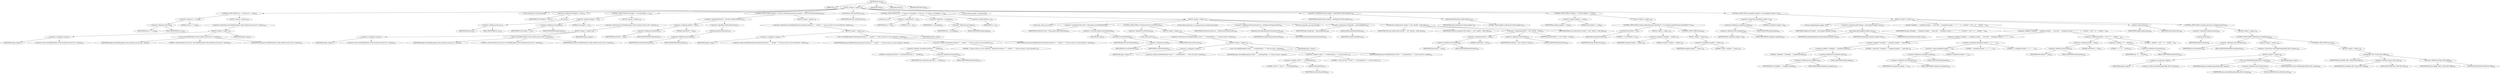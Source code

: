 digraph "execute" {  
"637" [label = <(METHOD,execute)<SUB>406</SUB>> ]
"32" [label = <(PARAM,this)<SUB>406</SUB>> ]
"638" [label = <(BLOCK,&lt;empty&gt;,&lt;empty&gt;)<SUB>406</SUB>> ]
"639" [label = <(CONTROL_STRUCTURE,if (src == null),if (src == null))<SUB>409</SUB>> ]
"640" [label = <(&lt;operator&gt;.equals,src == null)<SUB>409</SUB>> ]
"641" [label = <(&lt;operator&gt;.fieldAccess,this.src)<SUB>409</SUB>> ]
"642" [label = <(IDENTIFIER,this,src == null)<SUB>409</SUB>> ]
"643" [label = <(FIELD_IDENTIFIER,src,src)<SUB>409</SUB>> ]
"644" [label = <(LITERAL,null,src == null)<SUB>409</SUB>> ]
"645" [label = <(BLOCK,&lt;empty&gt;,&lt;empty&gt;)<SUB>409</SUB>> ]
"646" [label = <(&lt;operator&gt;.throw,throw new BuildException(&quot;srcdir attribute must be set!&quot;, location);)<SUB>410</SUB>> ]
"647" [label = <(BLOCK,&lt;empty&gt;,&lt;empty&gt;)<SUB>410</SUB>> ]
"648" [label = <(&lt;operator&gt;.assignment,&lt;empty&gt;)> ]
"649" [label = <(IDENTIFIER,$obj4,&lt;empty&gt;)> ]
"650" [label = <(&lt;operator&gt;.alloc,new BuildException(&quot;srcdir attribute must be set!&quot;, location))<SUB>410</SUB>> ]
"651" [label = <(&lt;init&gt;,new BuildException(&quot;srcdir attribute must be set!&quot;, location))<SUB>410</SUB>> ]
"652" [label = <(IDENTIFIER,$obj4,new BuildException(&quot;srcdir attribute must be set!&quot;, location))> ]
"653" [label = <(LITERAL,&quot;srcdir attribute must be set!&quot;,new BuildException(&quot;srcdir attribute must be set!&quot;, location))<SUB>410</SUB>> ]
"654" [label = <(IDENTIFIER,location,new BuildException(&quot;srcdir attribute must be set!&quot;, location))<SUB>410</SUB>> ]
"655" [label = <(IDENTIFIER,$obj4,&lt;empty&gt;)> ]
"656" [label = <(LOCAL,String[] list: java.lang.String[])> ]
"657" [label = <(&lt;operator&gt;.assignment,String[] list = list())<SUB>412</SUB>> ]
"658" [label = <(IDENTIFIER,list,String[] list = list())<SUB>412</SUB>> ]
"659" [label = <(list,list())<SUB>412</SUB>> ]
"660" [label = <(&lt;operator&gt;.fieldAccess,this.src)<SUB>412</SUB>> ]
"661" [label = <(IDENTIFIER,this,list())<SUB>412</SUB>> ]
"662" [label = <(FIELD_IDENTIFIER,src,src)<SUB>412</SUB>> ]
"663" [label = <(CONTROL_STRUCTURE,if (list.length == 0),if (list.length == 0))<SUB>413</SUB>> ]
"664" [label = <(&lt;operator&gt;.equals,list.length == 0)<SUB>413</SUB>> ]
"665" [label = <(&lt;operator&gt;.fieldAccess,list.length)<SUB>413</SUB>> ]
"666" [label = <(IDENTIFIER,list,list.length == 0)<SUB>413</SUB>> ]
"667" [label = <(FIELD_IDENTIFIER,length,length)<SUB>413</SUB>> ]
"668" [label = <(LITERAL,0,list.length == 0)<SUB>413</SUB>> ]
"669" [label = <(BLOCK,&lt;empty&gt;,&lt;empty&gt;)<SUB>413</SUB>> ]
"670" [label = <(&lt;operator&gt;.throw,throw new BuildException(&quot;srcdir attribute must be set!&quot;, location);)<SUB>414</SUB>> ]
"671" [label = <(BLOCK,&lt;empty&gt;,&lt;empty&gt;)<SUB>414</SUB>> ]
"672" [label = <(&lt;operator&gt;.assignment,&lt;empty&gt;)> ]
"673" [label = <(IDENTIFIER,$obj5,&lt;empty&gt;)> ]
"674" [label = <(&lt;operator&gt;.alloc,new BuildException(&quot;srcdir attribute must be set!&quot;, location))<SUB>414</SUB>> ]
"675" [label = <(&lt;init&gt;,new BuildException(&quot;srcdir attribute must be set!&quot;, location))<SUB>414</SUB>> ]
"676" [label = <(IDENTIFIER,$obj5,new BuildException(&quot;srcdir attribute must be set!&quot;, location))> ]
"677" [label = <(LITERAL,&quot;srcdir attribute must be set!&quot;,new BuildException(&quot;srcdir attribute must be set!&quot;, location))<SUB>414</SUB>> ]
"678" [label = <(IDENTIFIER,location,new BuildException(&quot;srcdir attribute must be set!&quot;, location))<SUB>414</SUB>> ]
"679" [label = <(IDENTIFIER,$obj5,&lt;empty&gt;)> ]
"680" [label = <(CONTROL_STRUCTURE,if (destDir != null &amp;&amp; !destDir.isDirectory()),if (destDir != null &amp;&amp; !destDir.isDirectory()))<SUB>417</SUB>> ]
"681" [label = <(&lt;operator&gt;.logicalAnd,destDir != null &amp;&amp; !destDir.isDirectory())<SUB>417</SUB>> ]
"682" [label = <(&lt;operator&gt;.notEquals,destDir != null)<SUB>417</SUB>> ]
"683" [label = <(&lt;operator&gt;.fieldAccess,this.destDir)<SUB>417</SUB>> ]
"684" [label = <(IDENTIFIER,this,destDir != null)<SUB>417</SUB>> ]
"685" [label = <(FIELD_IDENTIFIER,destDir,destDir)<SUB>417</SUB>> ]
"686" [label = <(LITERAL,null,destDir != null)<SUB>417</SUB>> ]
"687" [label = <(&lt;operator&gt;.logicalNot,!destDir.isDirectory())<SUB>417</SUB>> ]
"688" [label = <(isDirectory,destDir.isDirectory())<SUB>417</SUB>> ]
"689" [label = <(&lt;operator&gt;.fieldAccess,this.destDir)<SUB>417</SUB>> ]
"690" [label = <(IDENTIFIER,this,destDir.isDirectory())<SUB>417</SUB>> ]
"691" [label = <(FIELD_IDENTIFIER,destDir,destDir)<SUB>417</SUB>> ]
"692" [label = <(BLOCK,&lt;empty&gt;,&lt;empty&gt;)<SUB>417</SUB>> ]
"693" [label = <(&lt;operator&gt;.throw,throw new BuildException(&quot;destination directory \&quot;&quot; + destDir + &quot;\&quot; does not exist or is not a directory&quot;, location);)<SUB>418</SUB>> ]
"694" [label = <(BLOCK,&lt;empty&gt;,&lt;empty&gt;)<SUB>418</SUB>> ]
"695" [label = <(&lt;operator&gt;.assignment,&lt;empty&gt;)> ]
"696" [label = <(IDENTIFIER,$obj6,&lt;empty&gt;)> ]
"697" [label = <(&lt;operator&gt;.alloc,new BuildException(&quot;destination directory \&quot;&quot; + destDir + &quot;\&quot; does not exist or is not a directory&quot;, location))<SUB>418</SUB>> ]
"698" [label = <(&lt;init&gt;,new BuildException(&quot;destination directory \&quot;&quot; + destDir + &quot;\&quot; does not exist or is not a directory&quot;, location))<SUB>418</SUB>> ]
"699" [label = <(IDENTIFIER,$obj6,new BuildException(&quot;destination directory \&quot;&quot; + destDir + &quot;\&quot; does not exist or is not a directory&quot;, location))> ]
"700" [label = <(&lt;operator&gt;.addition,&quot;destination directory \&quot;&quot; + destDir + &quot;\&quot; does not exist or is not a directory&quot;)<SUB>418</SUB>> ]
"701" [label = <(&lt;operator&gt;.addition,&quot;destination directory \&quot;&quot; + destDir)<SUB>418</SUB>> ]
"702" [label = <(LITERAL,&quot;destination directory \&quot;&quot;,&quot;destination directory \&quot;&quot; + destDir)<SUB>418</SUB>> ]
"703" [label = <(&lt;operator&gt;.fieldAccess,this.destDir)<SUB>418</SUB>> ]
"704" [label = <(IDENTIFIER,this,&quot;destination directory \&quot;&quot; + destDir)<SUB>418</SUB>> ]
"705" [label = <(FIELD_IDENTIFIER,destDir,destDir)<SUB>418</SUB>> ]
"706" [label = <(LITERAL,&quot;\&quot; does not exist or is not a directory&quot;,&quot;destination directory \&quot;&quot; + destDir + &quot;\&quot; does not exist or is not a directory&quot;)<SUB>418</SUB>> ]
"707" [label = <(IDENTIFIER,location,new BuildException(&quot;destination directory \&quot;&quot; + destDir + &quot;\&quot; does not exist or is not a directory&quot;, location))<SUB>418</SUB>> ]
"708" [label = <(IDENTIFIER,$obj6,&lt;empty&gt;)> ]
"709" [label = <(resetFileLists,this.resetFileLists())<SUB>423</SUB>> ]
"31" [label = <(IDENTIFIER,this,this.resetFileLists())<SUB>423</SUB>> ]
"710" [label = <(CONTROL_STRUCTURE,for (int i = 0; Some(i &lt; list.length); i++),for (int i = 0; Some(i &lt; list.length); i++))<SUB>424</SUB>> ]
"711" [label = <(LOCAL,int i: int)> ]
"712" [label = <(&lt;operator&gt;.assignment,int i = 0)<SUB>424</SUB>> ]
"713" [label = <(IDENTIFIER,i,int i = 0)<SUB>424</SUB>> ]
"714" [label = <(LITERAL,0,int i = 0)<SUB>424</SUB>> ]
"715" [label = <(&lt;operator&gt;.lessThan,i &lt; list.length)<SUB>424</SUB>> ]
"716" [label = <(IDENTIFIER,i,i &lt; list.length)<SUB>424</SUB>> ]
"717" [label = <(&lt;operator&gt;.fieldAccess,list.length)<SUB>424</SUB>> ]
"718" [label = <(IDENTIFIER,list,i &lt; list.length)<SUB>424</SUB>> ]
"719" [label = <(FIELD_IDENTIFIER,length,length)<SUB>424</SUB>> ]
"720" [label = <(&lt;operator&gt;.postIncrement,i++)<SUB>424</SUB>> ]
"721" [label = <(IDENTIFIER,i,i++)<SUB>424</SUB>> ]
"722" [label = <(BLOCK,&lt;empty&gt;,&lt;empty&gt;)<SUB>424</SUB>> ]
"723" [label = <(LOCAL,File srcDir: java.io.File)> ]
"724" [label = <(&lt;operator&gt;.assignment,File srcDir = (File) project.resolveFile(list[i]))<SUB>425</SUB>> ]
"725" [label = <(IDENTIFIER,srcDir,File srcDir = (File) project.resolveFile(list[i]))<SUB>425</SUB>> ]
"726" [label = <(&lt;operator&gt;.cast,(File) project.resolveFile(list[i]))<SUB>425</SUB>> ]
"727" [label = <(TYPE_REF,File,File)<SUB>425</SUB>> ]
"728" [label = <(resolveFile,resolveFile(list[i]))<SUB>425</SUB>> ]
"729" [label = <(IDENTIFIER,project,resolveFile(list[i]))<SUB>425</SUB>> ]
"730" [label = <(&lt;operator&gt;.indexAccess,list[i])<SUB>425</SUB>> ]
"731" [label = <(IDENTIFIER,list,resolveFile(list[i]))<SUB>425</SUB>> ]
"732" [label = <(IDENTIFIER,i,resolveFile(list[i]))<SUB>425</SUB>> ]
"733" [label = <(CONTROL_STRUCTURE,if (!srcDir.exists()),if (!srcDir.exists()))<SUB>426</SUB>> ]
"734" [label = <(&lt;operator&gt;.logicalNot,!srcDir.exists())<SUB>426</SUB>> ]
"735" [label = <(exists,srcDir.exists())<SUB>426</SUB>> ]
"736" [label = <(IDENTIFIER,srcDir,srcDir.exists())<SUB>426</SUB>> ]
"737" [label = <(BLOCK,&lt;empty&gt;,&lt;empty&gt;)<SUB>426</SUB>> ]
"738" [label = <(&lt;operator&gt;.throw,throw new BuildException(&quot;srcdir \&quot;&quot; + srcDir.getPath() + &quot;\&quot; does not exist!&quot;, location);)<SUB>427</SUB>> ]
"739" [label = <(BLOCK,&lt;empty&gt;,&lt;empty&gt;)<SUB>427</SUB>> ]
"740" [label = <(&lt;operator&gt;.assignment,&lt;empty&gt;)> ]
"741" [label = <(IDENTIFIER,$obj7,&lt;empty&gt;)> ]
"742" [label = <(&lt;operator&gt;.alloc,new BuildException(&quot;srcdir \&quot;&quot; + srcDir.getPath() + &quot;\&quot; does not exist!&quot;, location))<SUB>427</SUB>> ]
"743" [label = <(&lt;init&gt;,new BuildException(&quot;srcdir \&quot;&quot; + srcDir.getPath() + &quot;\&quot; does not exist!&quot;, location))<SUB>427</SUB>> ]
"744" [label = <(IDENTIFIER,$obj7,new BuildException(&quot;srcdir \&quot;&quot; + srcDir.getPath() + &quot;\&quot; does not exist!&quot;, location))> ]
"745" [label = <(&lt;operator&gt;.addition,&quot;srcdir \&quot;&quot; + srcDir.getPath() + &quot;\&quot; does not exist!&quot;)<SUB>427</SUB>> ]
"746" [label = <(&lt;operator&gt;.addition,&quot;srcdir \&quot;&quot; + srcDir.getPath())<SUB>427</SUB>> ]
"747" [label = <(LITERAL,&quot;srcdir \&quot;&quot;,&quot;srcdir \&quot;&quot; + srcDir.getPath())<SUB>427</SUB>> ]
"748" [label = <(getPath,srcDir.getPath())<SUB>427</SUB>> ]
"749" [label = <(IDENTIFIER,srcDir,srcDir.getPath())<SUB>427</SUB>> ]
"750" [label = <(LITERAL,&quot;\&quot; does not exist!&quot;,&quot;srcdir \&quot;&quot; + srcDir.getPath() + &quot;\&quot; does not exist!&quot;)<SUB>427</SUB>> ]
"751" [label = <(IDENTIFIER,location,new BuildException(&quot;srcdir \&quot;&quot; + srcDir.getPath() + &quot;\&quot; does not exist!&quot;, location))<SUB>427</SUB>> ]
"752" [label = <(IDENTIFIER,$obj7,&lt;empty&gt;)> ]
"753" [label = <(LOCAL,DirectoryScanner ds: org.apache.tools.ant.DirectoryScanner)> ]
"754" [label = <(&lt;operator&gt;.assignment,DirectoryScanner ds = getDirectoryScanner(srcDir))<SUB>430</SUB>> ]
"755" [label = <(IDENTIFIER,ds,DirectoryScanner ds = getDirectoryScanner(srcDir))<SUB>430</SUB>> ]
"756" [label = <(getDirectoryScanner,getDirectoryScanner(srcDir))<SUB>430</SUB>> ]
"33" [label = <(IDENTIFIER,this,getDirectoryScanner(srcDir))<SUB>430</SUB>> ]
"757" [label = <(IDENTIFIER,srcDir,getDirectoryScanner(srcDir))<SUB>430</SUB>> ]
"758" [label = <(LOCAL,String[] files: java.lang.String[])> ]
"759" [label = <(&lt;operator&gt;.assignment,String[] files = getIncludedFiles())<SUB>432</SUB>> ]
"760" [label = <(IDENTIFIER,files,String[] files = getIncludedFiles())<SUB>432</SUB>> ]
"761" [label = <(getIncludedFiles,getIncludedFiles())<SUB>432</SUB>> ]
"762" [label = <(IDENTIFIER,ds,getIncludedFiles())<SUB>432</SUB>> ]
"763" [label = <(scanDir,this.scanDir(srcDir, destDir != null ? destDir : srcDir, files))<SUB>434</SUB>> ]
"34" [label = <(IDENTIFIER,this,this.scanDir(srcDir, destDir != null ? destDir : srcDir, files))<SUB>434</SUB>> ]
"764" [label = <(IDENTIFIER,srcDir,this.scanDir(srcDir, destDir != null ? destDir : srcDir, files))<SUB>434</SUB>> ]
"765" [label = <(&lt;operator&gt;.conditional,destDir != null ? destDir : srcDir)<SUB>434</SUB>> ]
"766" [label = <(&lt;operator&gt;.notEquals,destDir != null)<SUB>434</SUB>> ]
"767" [label = <(&lt;operator&gt;.fieldAccess,this.destDir)<SUB>434</SUB>> ]
"768" [label = <(IDENTIFIER,this,destDir != null)<SUB>434</SUB>> ]
"769" [label = <(FIELD_IDENTIFIER,destDir,destDir)<SUB>434</SUB>> ]
"770" [label = <(LITERAL,null,destDir != null)<SUB>434</SUB>> ]
"771" [label = <(&lt;operator&gt;.fieldAccess,this.destDir)<SUB>434</SUB>> ]
"772" [label = <(IDENTIFIER,this,destDir != null ? destDir : srcDir)<SUB>434</SUB>> ]
"773" [label = <(FIELD_IDENTIFIER,destDir,destDir)<SUB>434</SUB>> ]
"774" [label = <(IDENTIFIER,srcDir,destDir != null ? destDir : srcDir)<SUB>434</SUB>> ]
"775" [label = <(IDENTIFIER,files,this.scanDir(srcDir, destDir != null ? destDir : srcDir, files))<SUB>434</SUB>> ]
"776" [label = <(LOCAL,String compiler: java.lang.String)> ]
"777" [label = <(&lt;operator&gt;.assignment,String compiler = getProperty(&quot;build.compiler&quot;))<SUB>439</SUB>> ]
"778" [label = <(IDENTIFIER,compiler,String compiler = getProperty(&quot;build.compiler&quot;))<SUB>439</SUB>> ]
"779" [label = <(getProperty,getProperty(&quot;build.compiler&quot;))<SUB>439</SUB>> ]
"780" [label = <(IDENTIFIER,project,getProperty(&quot;build.compiler&quot;))<SUB>439</SUB>> ]
"781" [label = <(LITERAL,&quot;build.compiler&quot;,getProperty(&quot;build.compiler&quot;))<SUB>439</SUB>> ]
"782" [label = <(CONTROL_STRUCTURE,if (compiler == null),if (compiler == null))<SUB>440</SUB>> ]
"783" [label = <(&lt;operator&gt;.equals,compiler == null)<SUB>440</SUB>> ]
"784" [label = <(IDENTIFIER,compiler,compiler == null)<SUB>440</SUB>> ]
"785" [label = <(LITERAL,null,compiler == null)<SUB>440</SUB>> ]
"786" [label = <(BLOCK,&lt;empty&gt;,&lt;empty&gt;)<SUB>440</SUB>> ]
"787" [label = <(CONTROL_STRUCTURE,if (Project.getJavaVersion().startsWith(&quot;1.3&quot;)),if (Project.getJavaVersion().startsWith(&quot;1.3&quot;)))<SUB>441</SUB>> ]
"788" [label = <(startsWith,startsWith(&quot;1.3&quot;))<SUB>441</SUB>> ]
"789" [label = <(getJavaVersion,getJavaVersion())<SUB>441</SUB>> ]
"790" [label = <(IDENTIFIER,Project,getJavaVersion())<SUB>441</SUB>> ]
"791" [label = <(LITERAL,&quot;1.3&quot;,startsWith(&quot;1.3&quot;))<SUB>441</SUB>> ]
"792" [label = <(BLOCK,&lt;empty&gt;,&lt;empty&gt;)<SUB>441</SUB>> ]
"793" [label = <(&lt;operator&gt;.assignment,compiler = &quot;modern&quot;)<SUB>442</SUB>> ]
"794" [label = <(IDENTIFIER,compiler,compiler = &quot;modern&quot;)<SUB>442</SUB>> ]
"795" [label = <(LITERAL,&quot;modern&quot;,compiler = &quot;modern&quot;)<SUB>442</SUB>> ]
"796" [label = <(CONTROL_STRUCTURE,else,else)<SUB>443</SUB>> ]
"797" [label = <(BLOCK,&lt;empty&gt;,&lt;empty&gt;)<SUB>443</SUB>> ]
"798" [label = <(&lt;operator&gt;.assignment,compiler = &quot;classic&quot;)<SUB>444</SUB>> ]
"799" [label = <(IDENTIFIER,compiler,compiler = &quot;classic&quot;)<SUB>444</SUB>> ]
"800" [label = <(LITERAL,&quot;classic&quot;,compiler = &quot;classic&quot;)<SUB>444</SUB>> ]
"801" [label = <(CONTROL_STRUCTURE,if (compileList.length &gt; 0),if (compileList.length &gt; 0))<SUB>448</SUB>> ]
"802" [label = <(&lt;operator&gt;.greaterThan,compileList.length &gt; 0)<SUB>448</SUB>> ]
"803" [label = <(&lt;operator&gt;.fieldAccess,compileList.length)<SUB>448</SUB>> ]
"804" [label = <(&lt;operator&gt;.fieldAccess,this.compileList)<SUB>448</SUB>> ]
"805" [label = <(IDENTIFIER,this,compileList.length &gt; 0)<SUB>448</SUB>> ]
"806" [label = <(FIELD_IDENTIFIER,compileList,compileList)<SUB>448</SUB>> ]
"807" [label = <(FIELD_IDENTIFIER,length,length)<SUB>448</SUB>> ]
"808" [label = <(LITERAL,0,compileList.length &gt; 0)<SUB>448</SUB>> ]
"809" [label = <(BLOCK,&lt;empty&gt;,&lt;empty&gt;)<SUB>448</SUB>> ]
"810" [label = <(LOCAL,CompilerAdapter adapter: ANY)> ]
"811" [label = <(&lt;operator&gt;.assignment,ANY adapter = getCompiler(compiler, this))<SUB>450</SUB>> ]
"812" [label = <(IDENTIFIER,adapter,ANY adapter = getCompiler(compiler, this))<SUB>450</SUB>> ]
"813" [label = <(getCompiler,getCompiler(compiler, this))<SUB>450</SUB>> ]
"814" [label = <(IDENTIFIER,CompilerAdapterFactory,getCompiler(compiler, this))<SUB>450</SUB>> ]
"815" [label = <(IDENTIFIER,compiler,getCompiler(compiler, this))<SUB>451</SUB>> ]
"35" [label = <(IDENTIFIER,this,getCompiler(compiler, this))<SUB>451</SUB>> ]
"816" [label = <(log,log(&quot;Compiling &quot; + compileList.length + &quot; source file&quot; + (compileList.length == 1 ? &quot;&quot; : &quot;s&quot;) + (destDir != null ? &quot; to &quot; + destDir : &quot;&quot;)))<SUB>452</SUB>> ]
"36" [label = <(IDENTIFIER,this,log(&quot;Compiling &quot; + compileList.length + &quot; source file&quot; + (compileList.length == 1 ? &quot;&quot; : &quot;s&quot;) + (destDir != null ? &quot; to &quot; + destDir : &quot;&quot;)))<SUB>452</SUB>> ]
"817" [label = <(&lt;operator&gt;.addition,&quot;Compiling &quot; + compileList.length + &quot; source file&quot; + (compileList.length == 1 ? &quot;&quot; : &quot;s&quot;) + (destDir != null ? &quot; to &quot; + destDir : &quot;&quot;))<SUB>452</SUB>> ]
"818" [label = <(&lt;operator&gt;.addition,&quot;Compiling &quot; + compileList.length + &quot; source file&quot; + (compileList.length == 1 ? &quot;&quot; : &quot;s&quot;))<SUB>452</SUB>> ]
"819" [label = <(&lt;operator&gt;.addition,&quot;Compiling &quot; + compileList.length + &quot; source file&quot;)<SUB>452</SUB>> ]
"820" [label = <(&lt;operator&gt;.addition,&quot;Compiling &quot; + compileList.length)<SUB>452</SUB>> ]
"821" [label = <(LITERAL,&quot;Compiling &quot;,&quot;Compiling &quot; + compileList.length)<SUB>452</SUB>> ]
"822" [label = <(&lt;operator&gt;.fieldAccess,compileList.length)<SUB>452</SUB>> ]
"823" [label = <(&lt;operator&gt;.fieldAccess,this.compileList)<SUB>452</SUB>> ]
"824" [label = <(IDENTIFIER,this,&quot;Compiling &quot; + compileList.length)<SUB>452</SUB>> ]
"825" [label = <(FIELD_IDENTIFIER,compileList,compileList)<SUB>452</SUB>> ]
"826" [label = <(FIELD_IDENTIFIER,length,length)<SUB>452</SUB>> ]
"827" [label = <(LITERAL,&quot; source file&quot;,&quot;Compiling &quot; + compileList.length + &quot; source file&quot;)<SUB>453</SUB>> ]
"828" [label = <(&lt;operator&gt;.conditional,compileList.length == 1 ? &quot;&quot; : &quot;s&quot;)<SUB>454</SUB>> ]
"829" [label = <(&lt;operator&gt;.equals,compileList.length == 1)<SUB>454</SUB>> ]
"830" [label = <(&lt;operator&gt;.fieldAccess,compileList.length)<SUB>454</SUB>> ]
"831" [label = <(&lt;operator&gt;.fieldAccess,this.compileList)<SUB>454</SUB>> ]
"832" [label = <(IDENTIFIER,this,compileList.length == 1)<SUB>454</SUB>> ]
"833" [label = <(FIELD_IDENTIFIER,compileList,compileList)<SUB>454</SUB>> ]
"834" [label = <(FIELD_IDENTIFIER,length,length)<SUB>454</SUB>> ]
"835" [label = <(LITERAL,1,compileList.length == 1)<SUB>454</SUB>> ]
"836" [label = <(LITERAL,&quot;&quot;,compileList.length == 1 ? &quot;&quot; : &quot;s&quot;)<SUB>454</SUB>> ]
"837" [label = <(LITERAL,&quot;s&quot;,compileList.length == 1 ? &quot;&quot; : &quot;s&quot;)<SUB>454</SUB>> ]
"838" [label = <(&lt;operator&gt;.conditional,destDir != null ? &quot; to &quot; + destDir : &quot;&quot;)<SUB>455</SUB>> ]
"839" [label = <(&lt;operator&gt;.notEquals,destDir != null)<SUB>455</SUB>> ]
"840" [label = <(&lt;operator&gt;.fieldAccess,this.destDir)<SUB>455</SUB>> ]
"841" [label = <(IDENTIFIER,this,destDir != null)<SUB>455</SUB>> ]
"842" [label = <(FIELD_IDENTIFIER,destDir,destDir)<SUB>455</SUB>> ]
"843" [label = <(LITERAL,null,destDir != null)<SUB>455</SUB>> ]
"844" [label = <(&lt;operator&gt;.addition,&quot; to &quot; + destDir)<SUB>455</SUB>> ]
"845" [label = <(LITERAL,&quot; to &quot;,&quot; to &quot; + destDir)<SUB>455</SUB>> ]
"846" [label = <(&lt;operator&gt;.fieldAccess,this.destDir)<SUB>455</SUB>> ]
"847" [label = <(IDENTIFIER,this,&quot; to &quot; + destDir)<SUB>455</SUB>> ]
"848" [label = <(FIELD_IDENTIFIER,destDir,destDir)<SUB>455</SUB>> ]
"849" [label = <(LITERAL,&quot;&quot;,destDir != null ? &quot; to &quot; + destDir : &quot;&quot;)<SUB>455</SUB>> ]
"850" [label = <(setJavac,setJavac(this))<SUB>458</SUB>> ]
"851" [label = <(IDENTIFIER,adapter,setJavac(this))<SUB>458</SUB>> ]
"37" [label = <(IDENTIFIER,this,setJavac(this))<SUB>458</SUB>> ]
"852" [label = <(CONTROL_STRUCTURE,if (!adapter.execute()),if (!adapter.execute()))<SUB>461</SUB>> ]
"853" [label = <(&lt;operator&gt;.logicalNot,!adapter.execute())<SUB>461</SUB>> ]
"854" [label = <(execute,execute())<SUB>461</SUB>> ]
"855" [label = <(IDENTIFIER,adapter,execute())<SUB>461</SUB>> ]
"856" [label = <(BLOCK,&lt;empty&gt;,&lt;empty&gt;)<SUB>461</SUB>> ]
"857" [label = <(CONTROL_STRUCTURE,if (failOnError),if (failOnError))<SUB>462</SUB>> ]
"858" [label = <(&lt;operator&gt;.fieldAccess,this.failOnError)<SUB>462</SUB>> ]
"859" [label = <(IDENTIFIER,this,if (failOnError))<SUB>462</SUB>> ]
"860" [label = <(FIELD_IDENTIFIER,failOnError,failOnError)<SUB>462</SUB>> ]
"861" [label = <(BLOCK,&lt;empty&gt;,&lt;empty&gt;)<SUB>462</SUB>> ]
"862" [label = <(&lt;operator&gt;.throw,throw new BuildException(FAIL_MSG, location);)<SUB>463</SUB>> ]
"863" [label = <(BLOCK,&lt;empty&gt;,&lt;empty&gt;)<SUB>463</SUB>> ]
"864" [label = <(&lt;operator&gt;.assignment,&lt;empty&gt;)> ]
"865" [label = <(IDENTIFIER,$obj8,&lt;empty&gt;)> ]
"866" [label = <(&lt;operator&gt;.alloc,new BuildException(FAIL_MSG, location))<SUB>463</SUB>> ]
"867" [label = <(&lt;init&gt;,new BuildException(FAIL_MSG, location))<SUB>463</SUB>> ]
"868" [label = <(IDENTIFIER,$obj8,new BuildException(FAIL_MSG, location))> ]
"869" [label = <(&lt;operator&gt;.fieldAccess,Javac.FAIL_MSG)<SUB>463</SUB>> ]
"870" [label = <(IDENTIFIER,Javac,new BuildException(FAIL_MSG, location))<SUB>463</SUB>> ]
"871" [label = <(FIELD_IDENTIFIER,FAIL_MSG,FAIL_MSG)<SUB>463</SUB>> ]
"872" [label = <(IDENTIFIER,location,new BuildException(FAIL_MSG, location))<SUB>463</SUB>> ]
"873" [label = <(IDENTIFIER,$obj8,&lt;empty&gt;)> ]
"874" [label = <(CONTROL_STRUCTURE,else,else)<SUB>465</SUB>> ]
"875" [label = <(BLOCK,&lt;empty&gt;,&lt;empty&gt;)<SUB>465</SUB>> ]
"876" [label = <(log,log(FAIL_MSG, Project.MSG_ERR))<SUB>466</SUB>> ]
"38" [label = <(IDENTIFIER,this,log(FAIL_MSG, Project.MSG_ERR))<SUB>466</SUB>> ]
"877" [label = <(&lt;operator&gt;.fieldAccess,Javac.FAIL_MSG)<SUB>466</SUB>> ]
"878" [label = <(IDENTIFIER,Javac,log(FAIL_MSG, Project.MSG_ERR))<SUB>466</SUB>> ]
"879" [label = <(FIELD_IDENTIFIER,FAIL_MSG,FAIL_MSG)<SUB>466</SUB>> ]
"880" [label = <(&lt;operator&gt;.fieldAccess,Project.MSG_ERR)<SUB>466</SUB>> ]
"881" [label = <(IDENTIFIER,Project,log(FAIL_MSG, Project.MSG_ERR))<SUB>466</SUB>> ]
"882" [label = <(FIELD_IDENTIFIER,MSG_ERR,MSG_ERR)<SUB>466</SUB>> ]
"883" [label = <(MODIFIER,PUBLIC)> ]
"884" [label = <(MODIFIER,VIRTUAL)> ]
"885" [label = <(METHOD_RETURN,void)<SUB>406</SUB>> ]
  "637" -> "32" 
  "637" -> "638" 
  "637" -> "883" 
  "637" -> "884" 
  "637" -> "885" 
  "638" -> "639" 
  "638" -> "656" 
  "638" -> "657" 
  "638" -> "663" 
  "638" -> "680" 
  "638" -> "709" 
  "638" -> "710" 
  "638" -> "776" 
  "638" -> "777" 
  "638" -> "782" 
  "638" -> "801" 
  "639" -> "640" 
  "639" -> "645" 
  "640" -> "641" 
  "640" -> "644" 
  "641" -> "642" 
  "641" -> "643" 
  "645" -> "646" 
  "646" -> "647" 
  "647" -> "648" 
  "647" -> "651" 
  "647" -> "655" 
  "648" -> "649" 
  "648" -> "650" 
  "651" -> "652" 
  "651" -> "653" 
  "651" -> "654" 
  "657" -> "658" 
  "657" -> "659" 
  "659" -> "660" 
  "660" -> "661" 
  "660" -> "662" 
  "663" -> "664" 
  "663" -> "669" 
  "664" -> "665" 
  "664" -> "668" 
  "665" -> "666" 
  "665" -> "667" 
  "669" -> "670" 
  "670" -> "671" 
  "671" -> "672" 
  "671" -> "675" 
  "671" -> "679" 
  "672" -> "673" 
  "672" -> "674" 
  "675" -> "676" 
  "675" -> "677" 
  "675" -> "678" 
  "680" -> "681" 
  "680" -> "692" 
  "681" -> "682" 
  "681" -> "687" 
  "682" -> "683" 
  "682" -> "686" 
  "683" -> "684" 
  "683" -> "685" 
  "687" -> "688" 
  "688" -> "689" 
  "689" -> "690" 
  "689" -> "691" 
  "692" -> "693" 
  "693" -> "694" 
  "694" -> "695" 
  "694" -> "698" 
  "694" -> "708" 
  "695" -> "696" 
  "695" -> "697" 
  "698" -> "699" 
  "698" -> "700" 
  "698" -> "707" 
  "700" -> "701" 
  "700" -> "706" 
  "701" -> "702" 
  "701" -> "703" 
  "703" -> "704" 
  "703" -> "705" 
  "709" -> "31" 
  "710" -> "711" 
  "710" -> "712" 
  "710" -> "715" 
  "710" -> "720" 
  "710" -> "722" 
  "712" -> "713" 
  "712" -> "714" 
  "715" -> "716" 
  "715" -> "717" 
  "717" -> "718" 
  "717" -> "719" 
  "720" -> "721" 
  "722" -> "723" 
  "722" -> "724" 
  "722" -> "733" 
  "722" -> "753" 
  "722" -> "754" 
  "722" -> "758" 
  "722" -> "759" 
  "722" -> "763" 
  "724" -> "725" 
  "724" -> "726" 
  "726" -> "727" 
  "726" -> "728" 
  "728" -> "729" 
  "728" -> "730" 
  "730" -> "731" 
  "730" -> "732" 
  "733" -> "734" 
  "733" -> "737" 
  "734" -> "735" 
  "735" -> "736" 
  "737" -> "738" 
  "738" -> "739" 
  "739" -> "740" 
  "739" -> "743" 
  "739" -> "752" 
  "740" -> "741" 
  "740" -> "742" 
  "743" -> "744" 
  "743" -> "745" 
  "743" -> "751" 
  "745" -> "746" 
  "745" -> "750" 
  "746" -> "747" 
  "746" -> "748" 
  "748" -> "749" 
  "754" -> "755" 
  "754" -> "756" 
  "756" -> "33" 
  "756" -> "757" 
  "759" -> "760" 
  "759" -> "761" 
  "761" -> "762" 
  "763" -> "34" 
  "763" -> "764" 
  "763" -> "765" 
  "763" -> "775" 
  "765" -> "766" 
  "765" -> "771" 
  "765" -> "774" 
  "766" -> "767" 
  "766" -> "770" 
  "767" -> "768" 
  "767" -> "769" 
  "771" -> "772" 
  "771" -> "773" 
  "777" -> "778" 
  "777" -> "779" 
  "779" -> "780" 
  "779" -> "781" 
  "782" -> "783" 
  "782" -> "786" 
  "783" -> "784" 
  "783" -> "785" 
  "786" -> "787" 
  "787" -> "788" 
  "787" -> "792" 
  "787" -> "796" 
  "788" -> "789" 
  "788" -> "791" 
  "789" -> "790" 
  "792" -> "793" 
  "793" -> "794" 
  "793" -> "795" 
  "796" -> "797" 
  "797" -> "798" 
  "798" -> "799" 
  "798" -> "800" 
  "801" -> "802" 
  "801" -> "809" 
  "802" -> "803" 
  "802" -> "808" 
  "803" -> "804" 
  "803" -> "807" 
  "804" -> "805" 
  "804" -> "806" 
  "809" -> "810" 
  "809" -> "811" 
  "809" -> "816" 
  "809" -> "850" 
  "809" -> "852" 
  "811" -> "812" 
  "811" -> "813" 
  "813" -> "814" 
  "813" -> "815" 
  "813" -> "35" 
  "816" -> "36" 
  "816" -> "817" 
  "817" -> "818" 
  "817" -> "838" 
  "818" -> "819" 
  "818" -> "828" 
  "819" -> "820" 
  "819" -> "827" 
  "820" -> "821" 
  "820" -> "822" 
  "822" -> "823" 
  "822" -> "826" 
  "823" -> "824" 
  "823" -> "825" 
  "828" -> "829" 
  "828" -> "836" 
  "828" -> "837" 
  "829" -> "830" 
  "829" -> "835" 
  "830" -> "831" 
  "830" -> "834" 
  "831" -> "832" 
  "831" -> "833" 
  "838" -> "839" 
  "838" -> "844" 
  "838" -> "849" 
  "839" -> "840" 
  "839" -> "843" 
  "840" -> "841" 
  "840" -> "842" 
  "844" -> "845" 
  "844" -> "846" 
  "846" -> "847" 
  "846" -> "848" 
  "850" -> "851" 
  "850" -> "37" 
  "852" -> "853" 
  "852" -> "856" 
  "853" -> "854" 
  "854" -> "855" 
  "856" -> "857" 
  "857" -> "858" 
  "857" -> "861" 
  "857" -> "874" 
  "858" -> "859" 
  "858" -> "860" 
  "861" -> "862" 
  "862" -> "863" 
  "863" -> "864" 
  "863" -> "867" 
  "863" -> "873" 
  "864" -> "865" 
  "864" -> "866" 
  "867" -> "868" 
  "867" -> "869" 
  "867" -> "872" 
  "869" -> "870" 
  "869" -> "871" 
  "874" -> "875" 
  "875" -> "876" 
  "876" -> "38" 
  "876" -> "877" 
  "876" -> "880" 
  "877" -> "878" 
  "877" -> "879" 
  "880" -> "881" 
  "880" -> "882" 
}
